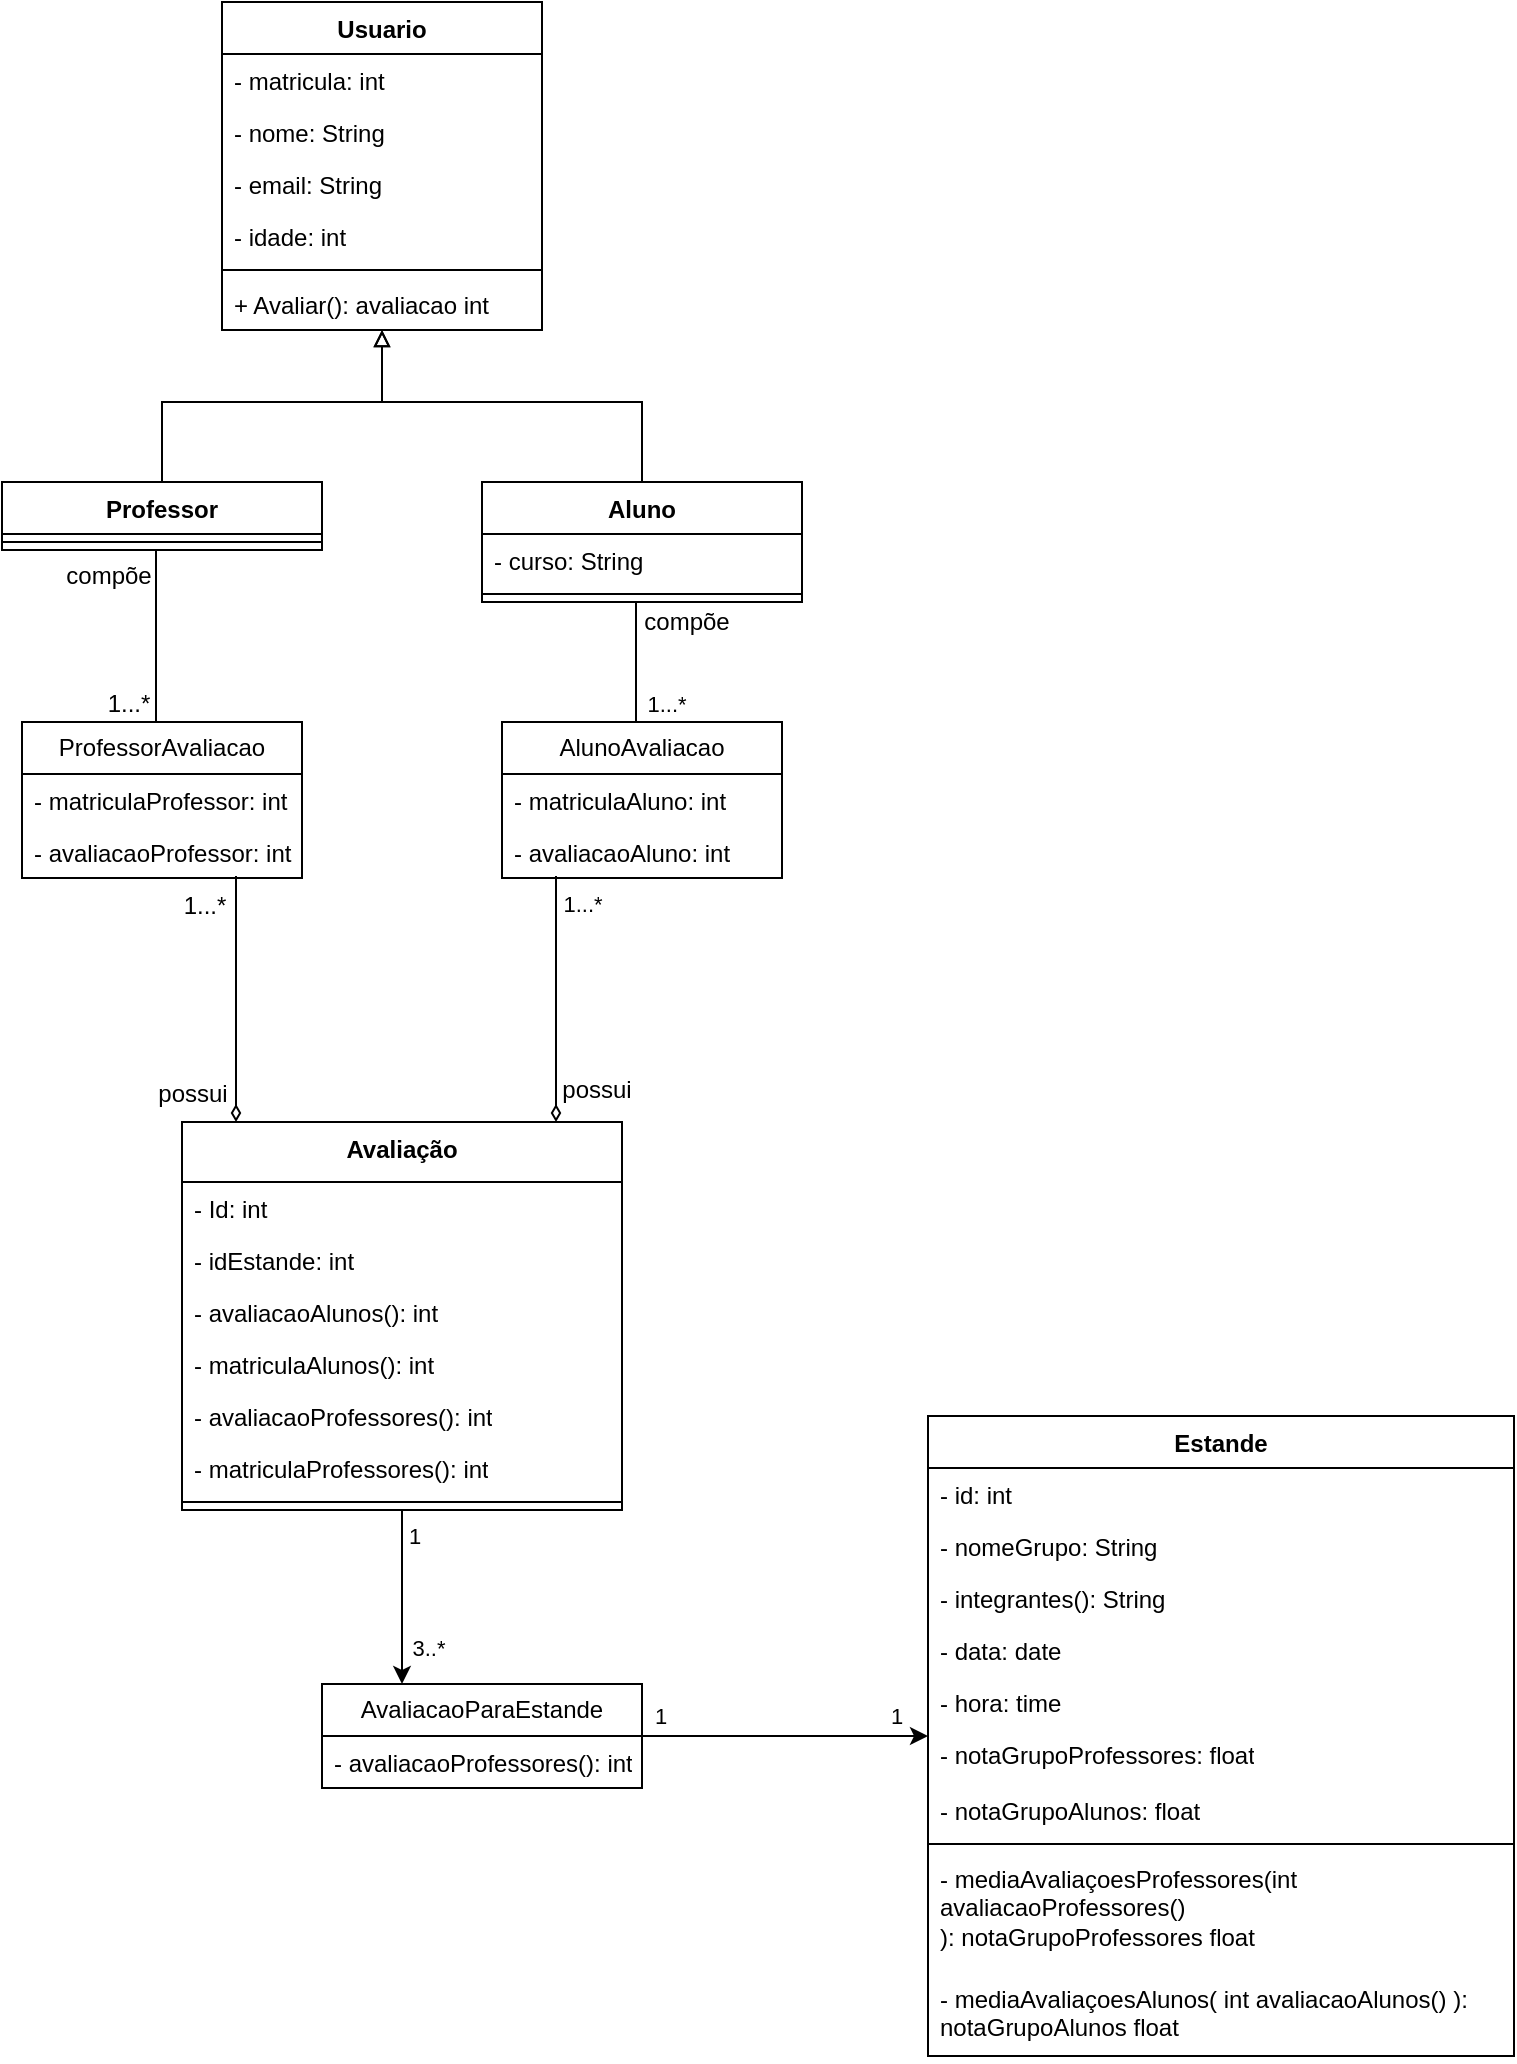 <mxfile version="21.7.1" type="device">
  <diagram name="Página-1" id="iaq8zUBecWveMzKXrOw0">
    <mxGraphModel dx="1195" dy="604" grid="1" gridSize="10" guides="1" tooltips="1" connect="1" arrows="1" fold="1" page="1" pageScale="1" pageWidth="827" pageHeight="1169" math="0" shadow="0">
      <root>
        <mxCell id="0" />
        <mxCell id="1" parent="0" />
        <mxCell id="Qt1BKMFeOCnHc9ZQUntC-22" style="edgeStyle=orthogonalEdgeStyle;rounded=0;orthogonalLoop=1;jettySize=auto;html=1;endArrow=block;endFill=0;" edge="1" parent="1" source="uE-dpMH4UthVh5TPI-2E-17" target="Qt1BKMFeOCnHc9ZQUntC-8">
          <mxGeometry relative="1" as="geometry">
            <Array as="points">
              <mxPoint x="336" y="293" />
              <mxPoint x="206" y="293" />
            </Array>
          </mxGeometry>
        </mxCell>
        <mxCell id="Qt1BKMFeOCnHc9ZQUntC-31" style="edgeStyle=orthogonalEdgeStyle;rounded=0;orthogonalLoop=1;jettySize=auto;html=1;endArrow=none;endFill=0;" edge="1" parent="1" source="uE-dpMH4UthVh5TPI-2E-17" target="uE-dpMH4UthVh5TPI-2E-38">
          <mxGeometry relative="1" as="geometry">
            <Array as="points">
              <mxPoint x="333" y="423" />
              <mxPoint x="333" y="423" />
            </Array>
          </mxGeometry>
        </mxCell>
        <mxCell id="Qt1BKMFeOCnHc9ZQUntC-40" value="&lt;font style=&quot;font-size: 12px;&quot;&gt;compõe&lt;/font&gt;" style="edgeLabel;html=1;align=center;verticalAlign=middle;resizable=0;points=[];" vertex="1" connectable="0" parent="Qt1BKMFeOCnHc9ZQUntC-31">
          <mxGeometry x="-0.787" relative="1" as="geometry">
            <mxPoint x="25" y="3" as="offset" />
          </mxGeometry>
        </mxCell>
        <mxCell id="Qt1BKMFeOCnHc9ZQUntC-41" value="1...*" style="edgeLabel;html=1;align=center;verticalAlign=middle;resizable=0;points=[];" vertex="1" connectable="0" parent="Qt1BKMFeOCnHc9ZQUntC-31">
          <mxGeometry x="0.693" y="1" relative="1" as="geometry">
            <mxPoint x="14" as="offset" />
          </mxGeometry>
        </mxCell>
        <mxCell id="uE-dpMH4UthVh5TPI-2E-17" value="Aluno" style="swimlane;fontStyle=1;align=center;verticalAlign=top;childLayout=stackLayout;horizontal=1;startSize=26;horizontalStack=0;resizeParent=1;resizeParentMax=0;resizeLast=0;collapsible=1;marginBottom=0;whiteSpace=wrap;html=1;" parent="1" vertex="1">
          <mxGeometry x="256" y="333" width="160" height="60" as="geometry" />
        </mxCell>
        <mxCell id="uE-dpMH4UthVh5TPI-2E-29" value="- curso: String" style="text;strokeColor=none;fillColor=none;align=left;verticalAlign=top;spacingLeft=4;spacingRight=4;overflow=hidden;rotatable=0;points=[[0,0.5],[1,0.5]];portConstraint=eastwest;whiteSpace=wrap;html=1;" parent="uE-dpMH4UthVh5TPI-2E-17" vertex="1">
          <mxGeometry y="26" width="160" height="26" as="geometry" />
        </mxCell>
        <mxCell id="uE-dpMH4UthVh5TPI-2E-19" value="" style="line;strokeWidth=1;fillColor=none;align=left;verticalAlign=middle;spacingTop=-1;spacingLeft=3;spacingRight=3;rotatable=0;labelPosition=right;points=[];portConstraint=eastwest;strokeColor=inherit;" parent="uE-dpMH4UthVh5TPI-2E-17" vertex="1">
          <mxGeometry y="52" width="160" height="8" as="geometry" />
        </mxCell>
        <mxCell id="Qt1BKMFeOCnHc9ZQUntC-47" style="edgeStyle=orthogonalEdgeStyle;rounded=0;orthogonalLoop=1;jettySize=auto;html=1;" edge="1" parent="1" source="uE-dpMH4UthVh5TPI-2E-33" target="Qt1BKMFeOCnHc9ZQUntC-42">
          <mxGeometry relative="1" as="geometry">
            <Array as="points">
              <mxPoint x="216" y="900" />
              <mxPoint x="216" y="900" />
            </Array>
          </mxGeometry>
        </mxCell>
        <mxCell id="Qt1BKMFeOCnHc9ZQUntC-51" value="3..*" style="edgeLabel;html=1;align=center;verticalAlign=middle;resizable=0;points=[];" vertex="1" connectable="0" parent="Qt1BKMFeOCnHc9ZQUntC-47">
          <mxGeometry x="0.682" y="2" relative="1" as="geometry">
            <mxPoint x="11" y="-4" as="offset" />
          </mxGeometry>
        </mxCell>
        <mxCell id="Qt1BKMFeOCnHc9ZQUntC-52" value="1" style="edgeLabel;html=1;align=center;verticalAlign=middle;resizable=0;points=[];" vertex="1" connectable="0" parent="Qt1BKMFeOCnHc9ZQUntC-47">
          <mxGeometry x="-0.429" y="1" relative="1" as="geometry">
            <mxPoint x="5" y="-12" as="offset" />
          </mxGeometry>
        </mxCell>
        <mxCell id="uE-dpMH4UthVh5TPI-2E-33" value="Avaliação" style="swimlane;fontStyle=1;align=center;verticalAlign=top;childLayout=stackLayout;horizontal=1;startSize=30;horizontalStack=0;resizeParent=1;resizeParentMax=0;resizeLast=0;collapsible=1;marginBottom=0;whiteSpace=wrap;html=1;" parent="1" vertex="1">
          <mxGeometry x="106" y="653" width="220" height="194" as="geometry" />
        </mxCell>
        <mxCell id="uE-dpMH4UthVh5TPI-2E-34" value="- Id: int" style="text;strokeColor=none;fillColor=none;align=left;verticalAlign=top;spacingLeft=4;spacingRight=4;overflow=hidden;rotatable=0;points=[[0,0.5],[1,0.5]];portConstraint=eastwest;whiteSpace=wrap;html=1;" parent="uE-dpMH4UthVh5TPI-2E-33" vertex="1">
          <mxGeometry y="30" width="220" height="26" as="geometry" />
        </mxCell>
        <mxCell id="uE-dpMH4UthVh5TPI-2E-54" value="- idEstande: int" style="text;strokeColor=none;fillColor=none;align=left;verticalAlign=top;spacingLeft=4;spacingRight=4;overflow=hidden;rotatable=0;points=[[0,0.5],[1,0.5]];portConstraint=eastwest;whiteSpace=wrap;html=1;" parent="uE-dpMH4UthVh5TPI-2E-33" vertex="1">
          <mxGeometry y="56" width="220" height="26" as="geometry" />
        </mxCell>
        <mxCell id="uE-dpMH4UthVh5TPI-2E-37" value="- avaliacaoAlunos(): int" style="text;strokeColor=none;fillColor=none;align=left;verticalAlign=top;spacingLeft=4;spacingRight=4;overflow=hidden;rotatable=0;points=[[0,0.5],[1,0.5]];portConstraint=eastwest;whiteSpace=wrap;html=1;" parent="uE-dpMH4UthVh5TPI-2E-33" vertex="1">
          <mxGeometry y="82" width="220" height="26" as="geometry" />
        </mxCell>
        <mxCell id="uE-dpMH4UthVh5TPI-2E-53" value="- matriculaAlunos(): int" style="text;strokeColor=none;fillColor=none;align=left;verticalAlign=top;spacingLeft=4;spacingRight=4;overflow=hidden;rotatable=0;points=[[0,0.5],[1,0.5]];portConstraint=eastwest;whiteSpace=wrap;html=1;" parent="uE-dpMH4UthVh5TPI-2E-33" vertex="1">
          <mxGeometry y="108" width="220" height="26" as="geometry" />
        </mxCell>
        <mxCell id="uE-dpMH4UthVh5TPI-2E-51" value="- avaliacaoProfessores(): int" style="text;strokeColor=none;fillColor=none;align=left;verticalAlign=top;spacingLeft=4;spacingRight=4;overflow=hidden;rotatable=0;points=[[0,0.5],[1,0.5]];portConstraint=eastwest;whiteSpace=wrap;html=1;" parent="uE-dpMH4UthVh5TPI-2E-33" vertex="1">
          <mxGeometry y="134" width="220" height="26" as="geometry" />
        </mxCell>
        <mxCell id="uE-dpMH4UthVh5TPI-2E-42" value="- matriculaProfessores(): int" style="text;strokeColor=none;fillColor=none;align=left;verticalAlign=top;spacingLeft=4;spacingRight=4;overflow=hidden;rotatable=0;points=[[0,0.5],[1,0.5]];portConstraint=eastwest;whiteSpace=wrap;html=1;" parent="uE-dpMH4UthVh5TPI-2E-33" vertex="1">
          <mxGeometry y="160" width="220" height="26" as="geometry" />
        </mxCell>
        <mxCell id="uE-dpMH4UthVh5TPI-2E-35" value="" style="line;strokeWidth=1;fillColor=none;align=left;verticalAlign=middle;spacingTop=-1;spacingLeft=3;spacingRight=3;rotatable=0;labelPosition=right;points=[];portConstraint=eastwest;strokeColor=inherit;" parent="uE-dpMH4UthVh5TPI-2E-33" vertex="1">
          <mxGeometry y="186" width="220" height="8" as="geometry" />
        </mxCell>
        <mxCell id="Qt1BKMFeOCnHc9ZQUntC-32" style="edgeStyle=orthogonalEdgeStyle;rounded=0;orthogonalLoop=1;jettySize=auto;html=1;endArrow=diamondThin;endFill=0;" edge="1" parent="1" target="uE-dpMH4UthVh5TPI-2E-33">
          <mxGeometry relative="1" as="geometry">
            <mxPoint x="293.0" y="530" as="sourcePoint" />
            <Array as="points">
              <mxPoint x="293" y="612" />
              <mxPoint x="293" y="612" />
            </Array>
          </mxGeometry>
        </mxCell>
        <mxCell id="Qt1BKMFeOCnHc9ZQUntC-38" value="&lt;font style=&quot;font-size: 12px;&quot;&gt;possui&lt;/font&gt;" style="edgeLabel;html=1;align=center;verticalAlign=middle;resizable=0;points=[];" vertex="1" connectable="0" parent="Qt1BKMFeOCnHc9ZQUntC-32">
          <mxGeometry x="0.733" relative="1" as="geometry">
            <mxPoint x="20" as="offset" />
          </mxGeometry>
        </mxCell>
        <mxCell id="Qt1BKMFeOCnHc9ZQUntC-39" value="1...*" style="edgeLabel;html=1;align=center;verticalAlign=middle;resizable=0;points=[];" vertex="1" connectable="0" parent="Qt1BKMFeOCnHc9ZQUntC-32">
          <mxGeometry x="-0.872" relative="1" as="geometry">
            <mxPoint x="13" y="6" as="offset" />
          </mxGeometry>
        </mxCell>
        <mxCell id="uE-dpMH4UthVh5TPI-2E-38" value="AlunoAvaliacao" style="swimlane;fontStyle=0;childLayout=stackLayout;horizontal=1;startSize=26;fillColor=none;horizontalStack=0;resizeParent=1;resizeParentMax=0;resizeLast=0;collapsible=1;marginBottom=0;whiteSpace=wrap;html=1;" parent="1" vertex="1">
          <mxGeometry x="266" y="453" width="140" height="78" as="geometry" />
        </mxCell>
        <mxCell id="uE-dpMH4UthVh5TPI-2E-39" value="- matriculaAluno: int" style="text;strokeColor=none;fillColor=none;align=left;verticalAlign=top;spacingLeft=4;spacingRight=4;overflow=hidden;rotatable=0;points=[[0,0.5],[1,0.5]];portConstraint=eastwest;whiteSpace=wrap;html=1;" parent="uE-dpMH4UthVh5TPI-2E-38" vertex="1">
          <mxGeometry y="26" width="140" height="26" as="geometry" />
        </mxCell>
        <mxCell id="uE-dpMH4UthVh5TPI-2E-40" value="- avaliacaoAluno: int" style="text;strokeColor=none;fillColor=none;align=left;verticalAlign=top;spacingLeft=4;spacingRight=4;overflow=hidden;rotatable=0;points=[[0,0.5],[1,0.5]];portConstraint=eastwest;whiteSpace=wrap;html=1;" parent="uE-dpMH4UthVh5TPI-2E-38" vertex="1">
          <mxGeometry y="52" width="140" height="26" as="geometry" />
        </mxCell>
        <mxCell id="uE-dpMH4UthVh5TPI-2E-43" value="Estande" style="swimlane;fontStyle=1;align=center;verticalAlign=top;childLayout=stackLayout;horizontal=1;startSize=26;horizontalStack=0;resizeParent=1;resizeParentMax=0;resizeLast=0;collapsible=1;marginBottom=0;whiteSpace=wrap;html=1;" parent="1" vertex="1">
          <mxGeometry x="479" y="800" width="293" height="320" as="geometry" />
        </mxCell>
        <mxCell id="uE-dpMH4UthVh5TPI-2E-49" value="- id: int" style="text;strokeColor=none;fillColor=none;align=left;verticalAlign=top;spacingLeft=4;spacingRight=4;overflow=hidden;rotatable=0;points=[[0,0.5],[1,0.5]];portConstraint=eastwest;whiteSpace=wrap;html=1;" parent="uE-dpMH4UthVh5TPI-2E-43" vertex="1">
          <mxGeometry y="26" width="293" height="26" as="geometry" />
        </mxCell>
        <mxCell id="Qt1BKMFeOCnHc9ZQUntC-3" value="- nomeGrupo: String" style="text;strokeColor=none;fillColor=none;align=left;verticalAlign=top;spacingLeft=4;spacingRight=4;overflow=hidden;rotatable=0;points=[[0,0.5],[1,0.5]];portConstraint=eastwest;whiteSpace=wrap;html=1;" vertex="1" parent="uE-dpMH4UthVh5TPI-2E-43">
          <mxGeometry y="52" width="293" height="26" as="geometry" />
        </mxCell>
        <mxCell id="uE-dpMH4UthVh5TPI-2E-50" value="- integrantes(): String" style="text;strokeColor=none;fillColor=none;align=left;verticalAlign=top;spacingLeft=4;spacingRight=4;overflow=hidden;rotatable=0;points=[[0,0.5],[1,0.5]];portConstraint=eastwest;whiteSpace=wrap;html=1;" parent="uE-dpMH4UthVh5TPI-2E-43" vertex="1">
          <mxGeometry y="78" width="293" height="26" as="geometry" />
        </mxCell>
        <mxCell id="Qt1BKMFeOCnHc9ZQUntC-2" value="- data: date" style="text;strokeColor=none;fillColor=none;align=left;verticalAlign=top;spacingLeft=4;spacingRight=4;overflow=hidden;rotatable=0;points=[[0,0.5],[1,0.5]];portConstraint=eastwest;whiteSpace=wrap;html=1;" vertex="1" parent="uE-dpMH4UthVh5TPI-2E-43">
          <mxGeometry y="104" width="293" height="26" as="geometry" />
        </mxCell>
        <mxCell id="Qt1BKMFeOCnHc9ZQUntC-1" value="- hora: time" style="text;strokeColor=none;fillColor=none;align=left;verticalAlign=top;spacingLeft=4;spacingRight=4;overflow=hidden;rotatable=0;points=[[0,0.5],[1,0.5]];portConstraint=eastwest;whiteSpace=wrap;html=1;" vertex="1" parent="uE-dpMH4UthVh5TPI-2E-43">
          <mxGeometry y="130" width="293" height="26" as="geometry" />
        </mxCell>
        <mxCell id="uE-dpMH4UthVh5TPI-2E-44" value="- notaGrupoProfessores: float" style="text;strokeColor=none;fillColor=none;align=left;verticalAlign=top;spacingLeft=4;spacingRight=4;overflow=hidden;rotatable=0;points=[[0,0.5],[1,0.5]];portConstraint=eastwest;whiteSpace=wrap;html=1;" parent="uE-dpMH4UthVh5TPI-2E-43" vertex="1">
          <mxGeometry y="156" width="293" height="28" as="geometry" />
        </mxCell>
        <mxCell id="Qt1BKMFeOCnHc9ZQUntC-24" value="- notaGrupoAlunos: float" style="text;strokeColor=none;fillColor=none;align=left;verticalAlign=top;spacingLeft=4;spacingRight=4;overflow=hidden;rotatable=0;points=[[0,0.5],[1,0.5]];portConstraint=eastwest;whiteSpace=wrap;html=1;" vertex="1" parent="uE-dpMH4UthVh5TPI-2E-43">
          <mxGeometry y="184" width="293" height="26" as="geometry" />
        </mxCell>
        <mxCell id="uE-dpMH4UthVh5TPI-2E-45" value="" style="line;strokeWidth=1;fillColor=none;align=left;verticalAlign=middle;spacingTop=-1;spacingLeft=3;spacingRight=3;rotatable=0;labelPosition=right;points=[];portConstraint=eastwest;strokeColor=inherit;" parent="uE-dpMH4UthVh5TPI-2E-43" vertex="1">
          <mxGeometry y="210" width="293" height="8" as="geometry" />
        </mxCell>
        <mxCell id="Qt1BKMFeOCnHc9ZQUntC-30" value="- mediaAvaliaçoesProfessores(int avaliacaoProfessores()&lt;br&gt;): notaGrupoProfessores float" style="text;strokeColor=none;fillColor=none;align=left;verticalAlign=top;spacingLeft=4;spacingRight=4;overflow=hidden;rotatable=0;points=[[0,0.5],[1,0.5]];portConstraint=eastwest;whiteSpace=wrap;html=1;" vertex="1" parent="uE-dpMH4UthVh5TPI-2E-43">
          <mxGeometry y="218" width="293" height="60" as="geometry" />
        </mxCell>
        <mxCell id="Qt1BKMFeOCnHc9ZQUntC-23" value="- mediaAvaliaçoesAlunos( int avaliacaoAlunos() ): notaGrupoAlunos float" style="text;strokeColor=none;fillColor=none;align=left;verticalAlign=top;spacingLeft=4;spacingRight=4;overflow=hidden;rotatable=0;points=[[0,0.5],[1,0.5]];portConstraint=eastwest;whiteSpace=wrap;html=1;" vertex="1" parent="uE-dpMH4UthVh5TPI-2E-43">
          <mxGeometry y="278" width="293" height="42" as="geometry" />
        </mxCell>
        <mxCell id="Qt1BKMFeOCnHc9ZQUntC-26" style="edgeStyle=orthogonalEdgeStyle;rounded=0;orthogonalLoop=1;jettySize=auto;html=1;endArrow=diamondThin;endFill=0;startSize=6;strokeWidth=1;targetPerimeterSpacing=0;" edge="1" parent="1" target="uE-dpMH4UthVh5TPI-2E-33">
          <mxGeometry relative="1" as="geometry">
            <mxPoint x="133.0" y="530" as="sourcePoint" />
            <Array as="points">
              <mxPoint x="133" y="612" />
              <mxPoint x="133" y="612" />
            </Array>
          </mxGeometry>
        </mxCell>
        <mxCell id="Qt1BKMFeOCnHc9ZQUntC-34" value="&lt;font style=&quot;font-size: 12px;&quot;&gt;possui&lt;/font&gt;" style="edgeLabel;html=1;align=center;verticalAlign=middle;resizable=0;points=[];" vertex="1" connectable="0" parent="Qt1BKMFeOCnHc9ZQUntC-26">
          <mxGeometry x="0.77" y="-1" relative="1" as="geometry">
            <mxPoint x="-21" as="offset" />
          </mxGeometry>
        </mxCell>
        <mxCell id="Qt1BKMFeOCnHc9ZQUntC-35" value="&lt;font style=&quot;font-size: 12px;&quot;&gt;1...*&lt;/font&gt;" style="edgeLabel;html=1;align=center;verticalAlign=middle;resizable=0;points=[];" vertex="1" connectable="0" parent="Qt1BKMFeOCnHc9ZQUntC-26">
          <mxGeometry x="-0.848" y="1" relative="1" as="geometry">
            <mxPoint x="-17" y="5" as="offset" />
          </mxGeometry>
        </mxCell>
        <mxCell id="uE-dpMH4UthVh5TPI-2E-55" value="ProfessorAvaliacao" style="swimlane;fontStyle=0;childLayout=stackLayout;horizontal=1;startSize=26;fillColor=none;horizontalStack=0;resizeParent=1;resizeParentMax=0;resizeLast=0;collapsible=1;marginBottom=0;whiteSpace=wrap;html=1;" parent="1" vertex="1">
          <mxGeometry x="26" y="453" width="140" height="78" as="geometry" />
        </mxCell>
        <mxCell id="uE-dpMH4UthVh5TPI-2E-56" value="- matriculaProfessor: int" style="text;strokeColor=none;fillColor=none;align=left;verticalAlign=top;spacingLeft=4;spacingRight=4;overflow=hidden;rotatable=0;points=[[0,0.5],[1,0.5]];portConstraint=eastwest;whiteSpace=wrap;html=1;" parent="uE-dpMH4UthVh5TPI-2E-55" vertex="1">
          <mxGeometry y="26" width="140" height="26" as="geometry" />
        </mxCell>
        <mxCell id="uE-dpMH4UthVh5TPI-2E-57" value="- avaliacaoProfessor: int" style="text;strokeColor=none;fillColor=none;align=left;verticalAlign=top;spacingLeft=4;spacingRight=4;overflow=hidden;rotatable=0;points=[[0,0.5],[1,0.5]];portConstraint=eastwest;whiteSpace=wrap;html=1;" parent="uE-dpMH4UthVh5TPI-2E-55" vertex="1">
          <mxGeometry y="52" width="140" height="26" as="geometry" />
        </mxCell>
        <mxCell id="Qt1BKMFeOCnHc9ZQUntC-8" value="Usuario" style="swimlane;fontStyle=1;align=center;verticalAlign=top;childLayout=stackLayout;horizontal=1;startSize=26;horizontalStack=0;resizeParent=1;resizeParentMax=0;resizeLast=0;collapsible=1;marginBottom=0;whiteSpace=wrap;html=1;" vertex="1" parent="1">
          <mxGeometry x="126" y="93" width="160" height="164" as="geometry" />
        </mxCell>
        <mxCell id="Qt1BKMFeOCnHc9ZQUntC-9" value="- matricula: int&amp;nbsp;" style="text;strokeColor=none;fillColor=none;align=left;verticalAlign=top;spacingLeft=4;spacingRight=4;overflow=hidden;rotatable=0;points=[[0,0.5],[1,0.5]];portConstraint=eastwest;whiteSpace=wrap;html=1;" vertex="1" parent="Qt1BKMFeOCnHc9ZQUntC-8">
          <mxGeometry y="26" width="160" height="26" as="geometry" />
        </mxCell>
        <mxCell id="Qt1BKMFeOCnHc9ZQUntC-10" value="- nome: String" style="text;strokeColor=none;fillColor=none;align=left;verticalAlign=top;spacingLeft=4;spacingRight=4;overflow=hidden;rotatable=0;points=[[0,0.5],[1,0.5]];portConstraint=eastwest;whiteSpace=wrap;html=1;" vertex="1" parent="Qt1BKMFeOCnHc9ZQUntC-8">
          <mxGeometry y="52" width="160" height="26" as="geometry" />
        </mxCell>
        <mxCell id="Qt1BKMFeOCnHc9ZQUntC-11" value="- email: String" style="text;strokeColor=none;fillColor=none;align=left;verticalAlign=top;spacingLeft=4;spacingRight=4;overflow=hidden;rotatable=0;points=[[0,0.5],[1,0.5]];portConstraint=eastwest;whiteSpace=wrap;html=1;" vertex="1" parent="Qt1BKMFeOCnHc9ZQUntC-8">
          <mxGeometry y="78" width="160" height="26" as="geometry" />
        </mxCell>
        <mxCell id="Qt1BKMFeOCnHc9ZQUntC-12" value="- idade: int" style="text;strokeColor=none;fillColor=none;align=left;verticalAlign=top;spacingLeft=4;spacingRight=4;overflow=hidden;rotatable=0;points=[[0,0.5],[1,0.5]];portConstraint=eastwest;whiteSpace=wrap;html=1;" vertex="1" parent="Qt1BKMFeOCnHc9ZQUntC-8">
          <mxGeometry y="104" width="160" height="26" as="geometry" />
        </mxCell>
        <mxCell id="Qt1BKMFeOCnHc9ZQUntC-13" value="" style="line;strokeWidth=1;fillColor=none;align=left;verticalAlign=middle;spacingTop=-1;spacingLeft=3;spacingRight=3;rotatable=0;labelPosition=right;points=[];portConstraint=eastwest;strokeColor=inherit;" vertex="1" parent="Qt1BKMFeOCnHc9ZQUntC-8">
          <mxGeometry y="130" width="160" height="8" as="geometry" />
        </mxCell>
        <mxCell id="Qt1BKMFeOCnHc9ZQUntC-14" value="+ Avaliar(): avaliacao int" style="text;strokeColor=none;fillColor=none;align=left;verticalAlign=top;spacingLeft=4;spacingRight=4;overflow=hidden;rotatable=0;points=[[0,0.5],[1,0.5]];portConstraint=eastwest;whiteSpace=wrap;html=1;" vertex="1" parent="Qt1BKMFeOCnHc9ZQUntC-8">
          <mxGeometry y="138" width="160" height="26" as="geometry" />
        </mxCell>
        <mxCell id="Qt1BKMFeOCnHc9ZQUntC-21" style="edgeStyle=orthogonalEdgeStyle;rounded=0;orthogonalLoop=1;jettySize=auto;html=1;endArrow=block;endFill=0;" edge="1" parent="1" source="Qt1BKMFeOCnHc9ZQUntC-15" target="Qt1BKMFeOCnHc9ZQUntC-8">
          <mxGeometry relative="1" as="geometry">
            <mxPoint x="213" y="263" as="targetPoint" />
            <Array as="points">
              <mxPoint x="96" y="293" />
              <mxPoint x="206" y="293" />
            </Array>
          </mxGeometry>
        </mxCell>
        <mxCell id="Qt1BKMFeOCnHc9ZQUntC-25" style="edgeStyle=orthogonalEdgeStyle;rounded=0;orthogonalLoop=1;jettySize=auto;html=1;endArrow=none;endFill=0;" edge="1" parent="1" source="Qt1BKMFeOCnHc9ZQUntC-15" target="uE-dpMH4UthVh5TPI-2E-55">
          <mxGeometry relative="1" as="geometry">
            <Array as="points">
              <mxPoint x="93" y="413" />
              <mxPoint x="93" y="413" />
            </Array>
          </mxGeometry>
        </mxCell>
        <mxCell id="Qt1BKMFeOCnHc9ZQUntC-36" value="&lt;font style=&quot;font-size: 12px;&quot;&gt;compõe&lt;/font&gt;" style="edgeLabel;html=1;align=center;verticalAlign=middle;resizable=0;points=[];" vertex="1" connectable="0" parent="Qt1BKMFeOCnHc9ZQUntC-25">
          <mxGeometry x="-0.7" relative="1" as="geometry">
            <mxPoint x="-24" as="offset" />
          </mxGeometry>
        </mxCell>
        <mxCell id="Qt1BKMFeOCnHc9ZQUntC-37" value="&lt;font style=&quot;font-size: 12px;&quot;&gt;1...*&lt;/font&gt;" style="edgeLabel;html=1;align=center;verticalAlign=middle;resizable=0;points=[];" vertex="1" connectable="0" parent="Qt1BKMFeOCnHc9ZQUntC-25">
          <mxGeometry x="0.791" y="-1" relative="1" as="geometry">
            <mxPoint x="-13" as="offset" />
          </mxGeometry>
        </mxCell>
        <mxCell id="Qt1BKMFeOCnHc9ZQUntC-15" value="Professor" style="swimlane;fontStyle=1;align=center;verticalAlign=top;childLayout=stackLayout;horizontal=1;startSize=26;horizontalStack=0;resizeParent=1;resizeParentMax=0;resizeLast=0;collapsible=1;marginBottom=0;whiteSpace=wrap;html=1;" vertex="1" parent="1">
          <mxGeometry x="16" y="333" width="160" height="34" as="geometry" />
        </mxCell>
        <mxCell id="Qt1BKMFeOCnHc9ZQUntC-17" value="" style="line;strokeWidth=1;fillColor=none;align=left;verticalAlign=middle;spacingTop=-1;spacingLeft=3;spacingRight=3;rotatable=0;labelPosition=right;points=[];portConstraint=eastwest;strokeColor=inherit;" vertex="1" parent="Qt1BKMFeOCnHc9ZQUntC-15">
          <mxGeometry y="26" width="160" height="8" as="geometry" />
        </mxCell>
        <mxCell id="Qt1BKMFeOCnHc9ZQUntC-48" style="edgeStyle=orthogonalEdgeStyle;rounded=0;orthogonalLoop=1;jettySize=auto;html=1;" edge="1" parent="1" source="Qt1BKMFeOCnHc9ZQUntC-42" target="uE-dpMH4UthVh5TPI-2E-43">
          <mxGeometry relative="1" as="geometry" />
        </mxCell>
        <mxCell id="Qt1BKMFeOCnHc9ZQUntC-49" value="1" style="edgeLabel;html=1;align=center;verticalAlign=middle;resizable=0;points=[];" vertex="1" connectable="0" parent="Qt1BKMFeOCnHc9ZQUntC-48">
          <mxGeometry x="-0.796" y="1" relative="1" as="geometry">
            <mxPoint x="-6" y="-9" as="offset" />
          </mxGeometry>
        </mxCell>
        <mxCell id="Qt1BKMFeOCnHc9ZQUntC-50" value="1" style="edgeLabel;html=1;align=center;verticalAlign=middle;resizable=0;points=[];" vertex="1" connectable="0" parent="Qt1BKMFeOCnHc9ZQUntC-48">
          <mxGeometry x="0.772" y="3" relative="1" as="geometry">
            <mxPoint y="-7" as="offset" />
          </mxGeometry>
        </mxCell>
        <mxCell id="Qt1BKMFeOCnHc9ZQUntC-42" value="AvaliacaoParaEstande" style="swimlane;fontStyle=0;childLayout=stackLayout;horizontal=1;startSize=26;fillColor=none;horizontalStack=0;resizeParent=1;resizeParentMax=0;resizeLast=0;collapsible=1;marginBottom=0;whiteSpace=wrap;html=1;" vertex="1" parent="1">
          <mxGeometry x="176" y="934" width="160" height="52" as="geometry" />
        </mxCell>
        <mxCell id="Qt1BKMFeOCnHc9ZQUntC-46" value="- avaliacaoProfessores(): int" style="text;strokeColor=none;fillColor=none;align=left;verticalAlign=top;spacingLeft=4;spacingRight=4;overflow=hidden;rotatable=0;points=[[0,0.5],[1,0.5]];portConstraint=eastwest;whiteSpace=wrap;html=1;" vertex="1" parent="Qt1BKMFeOCnHc9ZQUntC-42">
          <mxGeometry y="26" width="160" height="26" as="geometry" />
        </mxCell>
      </root>
    </mxGraphModel>
  </diagram>
</mxfile>
